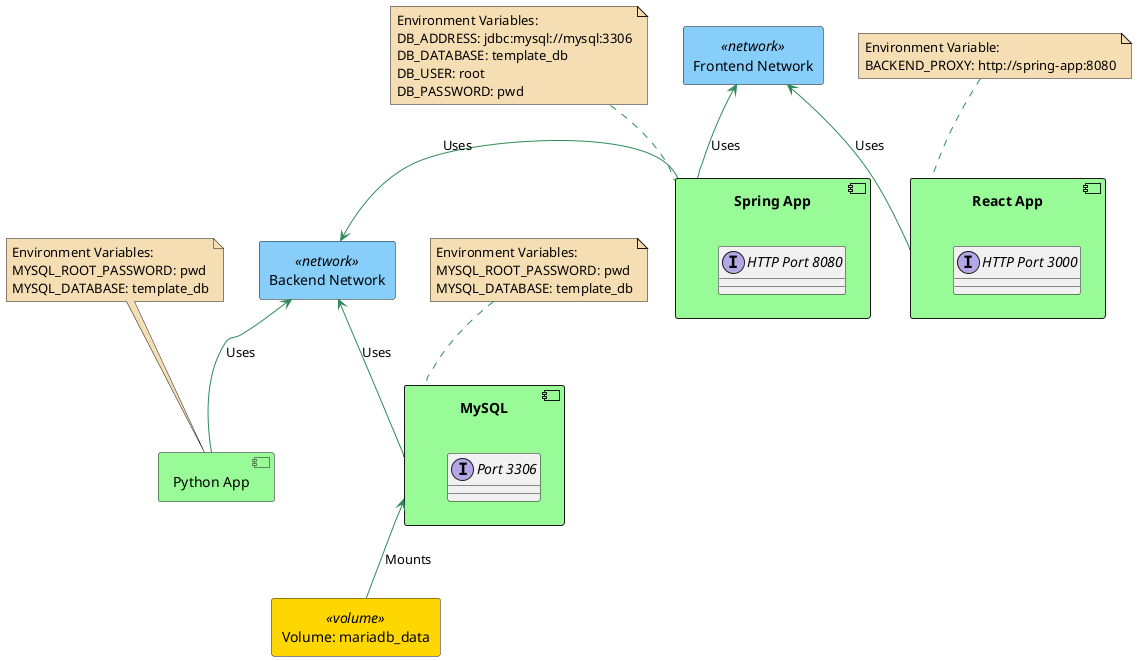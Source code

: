 @startuml
skinparam componentStyle uml2
skinparam component {
    BackgroundColor PaleGreen
    ArrowColor SeaGreen
}
skinparam note {
    BackgroundColor Wheat
}
skinparam interface {
    BackgroundColor LightBlue
}
skinparam rectangle {
    BackgroundColor<<network>> LightSkyBlue
    BackgroundColor<<volume>> Gold
}

' Frontend Components
component "React App" as ReactApp {
    interface "HTTP Port 3000" as HTTP3000
}
note top of ReactApp
    Environment Variable:
    BACKEND_PROXY: http://spring-app:8080
end note

' Backend Components
component "Spring App" as SpringApp {
    interface "HTTP Port 8080" as HTTP8080
}
note top of SpringApp
    Environment Variables:
    DB_ADDRESS: jdbc:mysql://mysql:3306
    DB_DATABASE: template_db
    DB_USER: root
    DB_PASSWORD: pwd
end note

' Database Components
component "MySQL" as MySQL {
    interface "Port 3306" as Port3306
}
note top of MySQL 
    Environment Variables:
    MYSQL_ROOT_PASSWORD: pwd
    MYSQL_DATABASE: template_db
end note

' Python App Component
component "Python App" as PythonApp {

}
note top of PythonApp 
    Environment Variables:
    MYSQL_ROOT_PASSWORD: pwd
    MYSQL_DATABASE: template_db
end note

' Volume Component
rectangle "Volume: mariadb_data" as VolumeMariadb <<volume>> {

}

' Networks
rectangle "Backend Network" as BackendNetwork <<network>> {

}
rectangle "Frontend Network" as FrontendNetwork <<network>> {

}

' Connections
ReactApp -up-> FrontendNetwork : Uses
SpringApp -up-> FrontendNetwork : Uses
SpringApp -up-> BackendNetwork : Uses
MySQL -up-> BackendNetwork : Uses
PythonApp -up-> BackendNetwork : Uses
VolumeMariadb -up-> MySQL : Mounts


' Layout arrangement
ReactApp -[hidden]right- SpringApp
SpringApp -[hidden]right- BackendNetwork
BackendNetwork -[hidden]down- MySQL
BackendNetwork -[hidden]down- PythonApp
BackendNetwork -[hidden]down- VolumeMariadb

@enduml

